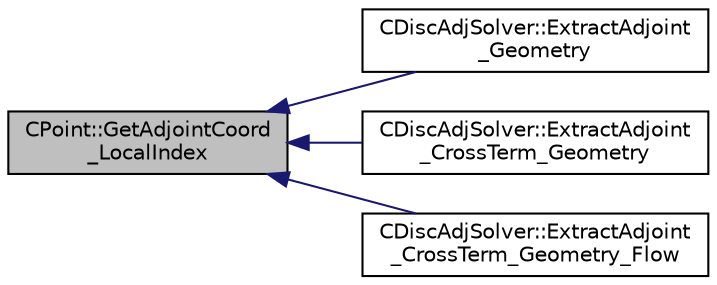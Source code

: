digraph "CPoint::GetAdjointCoord_LocalIndex"
{
  edge [fontname="Helvetica",fontsize="10",labelfontname="Helvetica",labelfontsize="10"];
  node [fontname="Helvetica",fontsize="10",shape=record];
  rankdir="LR";
  Node51 [label="CPoint::GetAdjointCoord\l_LocalIndex",height=0.2,width=0.4,color="black", fillcolor="grey75", style="filled", fontcolor="black"];
  Node51 -> Node52 [dir="back",color="midnightblue",fontsize="10",style="solid",fontname="Helvetica"];
  Node52 [label="CDiscAdjSolver::ExtractAdjoint\l_Geometry",height=0.2,width=0.4,color="black", fillcolor="white", style="filled",URL="$class_c_disc_adj_solver.html#acd0d337e81eccf487ab7efafedced3b6",tooltip="A virtual member. "];
  Node51 -> Node53 [dir="back",color="midnightblue",fontsize="10",style="solid",fontname="Helvetica"];
  Node53 [label="CDiscAdjSolver::ExtractAdjoint\l_CrossTerm_Geometry",height=0.2,width=0.4,color="black", fillcolor="white", style="filled",URL="$class_c_disc_adj_solver.html#afca58edea64d0b368b11ae70f57b4bf5",tooltip="A virtual member. "];
  Node51 -> Node54 [dir="back",color="midnightblue",fontsize="10",style="solid",fontname="Helvetica"];
  Node54 [label="CDiscAdjSolver::ExtractAdjoint\l_CrossTerm_Geometry_Flow",height=0.2,width=0.4,color="black", fillcolor="white", style="filled",URL="$class_c_disc_adj_solver.html#a91d6e8daec629132ded7e265c48fc0d7",tooltip="A virtual member. "];
}
